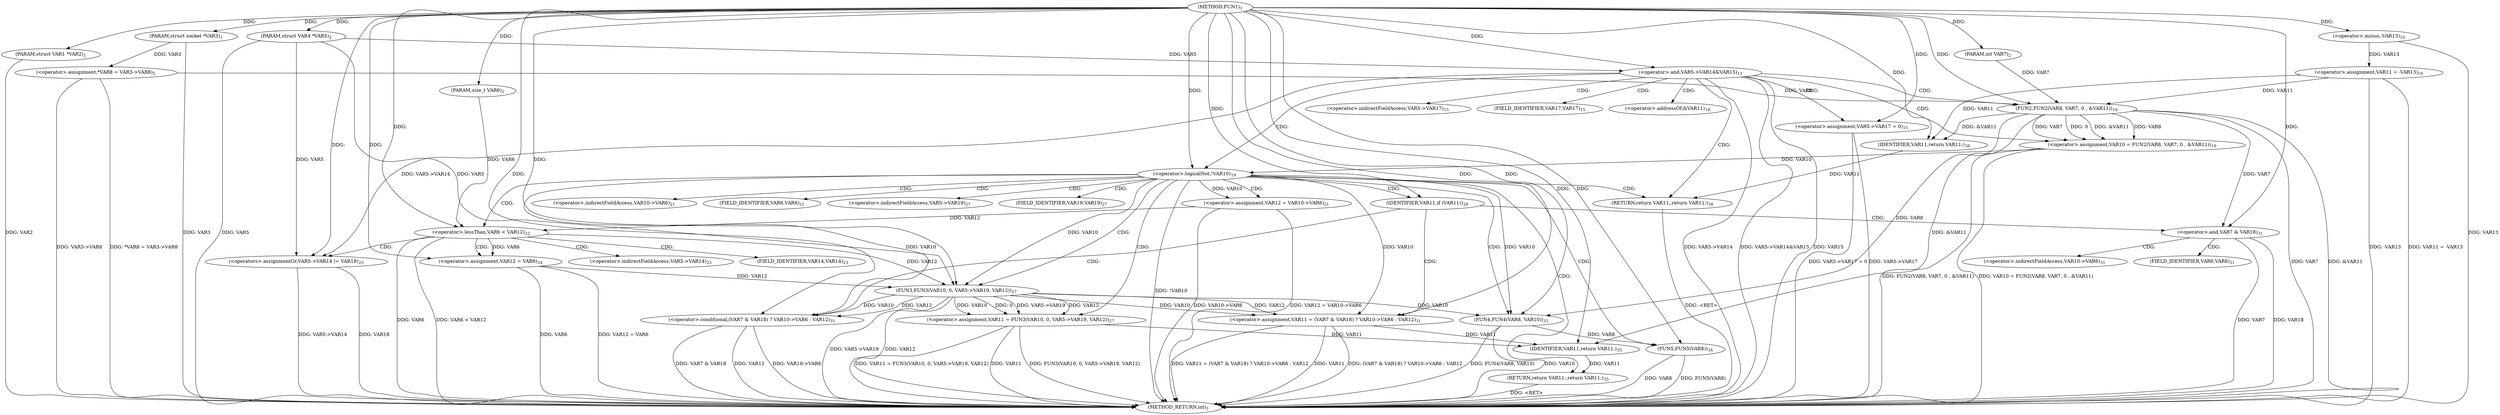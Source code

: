 digraph "FUN1" {  
"8" [label = <(METHOD,FUN1)<SUB>1</SUB>> ]
"106" [label = <(METHOD_RETURN,int)<SUB>1</SUB>> ]
"9" [label = <(PARAM,struct VAR1 *VAR2)<SUB>1</SUB>> ]
"10" [label = <(PARAM,struct socket *VAR3)<SUB>1</SUB>> ]
"11" [label = <(PARAM,struct VAR4 *VAR5)<SUB>2</SUB>> ]
"12" [label = <(PARAM,size_t VAR6)<SUB>2</SUB>> ]
"13" [label = <(PARAM,int VAR7)<SUB>2</SUB>> ]
"16" [label = <(&lt;operator&gt;.assignment,*VAR8 = VAR3-&gt;VAR8)<SUB>5</SUB>> ]
"24" [label = <(&lt;operator&gt;.assignment,VAR11 = -VAR13)<SUB>10</SUB>> ]
"36" [label = <(&lt;operator&gt;.assignment,VAR5-&gt;VAR17 = 0)<SUB>15</SUB>> ]
"41" [label = <(&lt;operator&gt;.assignment,VAR10 = FUN2(VAR8, VAR7, 0 , &amp;VAR11))<SUB>18</SUB>> ]
"54" [label = <(&lt;operator&gt;.assignment,VAR12 = VAR10-&gt;VAR6)<SUB>21</SUB>> ]
"72" [label = <(&lt;operator&gt;.assignment,VAR11 = FUN3(VAR10, 0, VAR5-&gt;VAR19, VAR12))<SUB>27</SUB>> ]
"85" [label = <(&lt;operator&gt;.assignment,VAR11 = (VAR7 &amp; VAR18) ? VAR10-&gt;VAR6 : VAR12)<SUB>31</SUB>> ]
"96" [label = <(FUN4,FUN4(VAR8, VAR10))<SUB>33</SUB>> ]
"99" [label = <(FUN5,FUN5(VAR8))<SUB>34</SUB>> ]
"101" [label = <(RETURN,return VAR11;,return VAR11;)<SUB>35</SUB>> ]
"104" [label = <(RETURN,return VAR11;,return VAR11;)<SUB>38</SUB>> ]
"29" [label = <(&lt;operator&gt;.and,VAR5-&gt;VAR14&amp;VAR15)<SUB>11</SUB>> ]
"50" [label = <(&lt;operator&gt;.logicalNot,!VAR10)<SUB>19</SUB>> ]
"60" [label = <(&lt;operator&gt;.lessThan,VAR6 &lt; VAR12)<SUB>22</SUB>> ]
"82" [label = <(IDENTIFIER,VAR11,if (VAR11))<SUB>28</SUB>> ]
"102" [label = <(IDENTIFIER,VAR11,return VAR11;)<SUB>35</SUB>> ]
"105" [label = <(IDENTIFIER,VAR11,return VAR11;)<SUB>38</SUB>> ]
"26" [label = <(&lt;operator&gt;.minus,-VAR13)<SUB>10</SUB>> ]
"43" [label = <(FUN2,FUN2(VAR8, VAR7, 0 , &amp;VAR11))<SUB>18</SUB>> ]
"64" [label = <(&lt;operators&gt;.assignmentOr,VAR5-&gt;VAR14 |= VAR18)<SUB>23</SUB>> ]
"69" [label = <(&lt;operator&gt;.assignment,VAR12 = VAR6)<SUB>24</SUB>> ]
"74" [label = <(FUN3,FUN3(VAR10, 0, VAR5-&gt;VAR19, VAR12))<SUB>27</SUB>> ]
"87" [label = <(&lt;operator&gt;.conditional,(VAR7 &amp; VAR18) ? VAR10-&gt;VAR6 : VAR12)<SUB>31</SUB>> ]
"88" [label = <(&lt;operator&gt;.and,VAR7 &amp; VAR18)<SUB>31</SUB>> ]
"37" [label = <(&lt;operator&gt;.indirectFieldAccess,VAR5-&gt;VAR17)<SUB>15</SUB>> ]
"56" [label = <(&lt;operator&gt;.indirectFieldAccess,VAR10-&gt;VAR6)<SUB>21</SUB>> ]
"39" [label = <(FIELD_IDENTIFIER,VAR17,VAR17)<SUB>15</SUB>> ]
"47" [label = <(&lt;operator&gt;.addressOf,&amp;VAR11)<SUB>18</SUB>> ]
"58" [label = <(FIELD_IDENTIFIER,VAR6,VAR6)<SUB>21</SUB>> ]
"77" [label = <(&lt;operator&gt;.indirectFieldAccess,VAR5-&gt;VAR19)<SUB>27</SUB>> ]
"91" [label = <(&lt;operator&gt;.indirectFieldAccess,VAR10-&gt;VAR6)<SUB>31</SUB>> ]
"65" [label = <(&lt;operator&gt;.indirectFieldAccess,VAR5-&gt;VAR14)<SUB>23</SUB>> ]
"79" [label = <(FIELD_IDENTIFIER,VAR19,VAR19)<SUB>27</SUB>> ]
"93" [label = <(FIELD_IDENTIFIER,VAR6,VAR6)<SUB>31</SUB>> ]
"67" [label = <(FIELD_IDENTIFIER,VAR14,VAR14)<SUB>23</SUB>> ]
  "101" -> "106"  [ label = "DDG: &lt;RET&gt;"] 
  "104" -> "106"  [ label = "DDG: &lt;RET&gt;"] 
  "9" -> "106"  [ label = "DDG: VAR2"] 
  "10" -> "106"  [ label = "DDG: VAR3"] 
  "11" -> "106"  [ label = "DDG: VAR5"] 
  "16" -> "106"  [ label = "DDG: VAR3-&gt;VAR8"] 
  "16" -> "106"  [ label = "DDG: *VAR8 = VAR3-&gt;VAR8"] 
  "24" -> "106"  [ label = "DDG: -VAR13"] 
  "24" -> "106"  [ label = "DDG: VAR11 = -VAR13"] 
  "29" -> "106"  [ label = "DDG: VAR5-&gt;VAR14"] 
  "29" -> "106"  [ label = "DDG: VAR5-&gt;VAR14&amp;VAR15"] 
  "36" -> "106"  [ label = "DDG: VAR5-&gt;VAR17"] 
  "36" -> "106"  [ label = "DDG: VAR5-&gt;VAR17 = 0"] 
  "43" -> "106"  [ label = "DDG: VAR7"] 
  "43" -> "106"  [ label = "DDG: &amp;VAR11"] 
  "41" -> "106"  [ label = "DDG: FUN2(VAR8, VAR7, 0 , &amp;VAR11)"] 
  "41" -> "106"  [ label = "DDG: VAR10 = FUN2(VAR8, VAR7, 0 , &amp;VAR11)"] 
  "50" -> "106"  [ label = "DDG: !VAR10"] 
  "54" -> "106"  [ label = "DDG: VAR10-&gt;VAR6"] 
  "54" -> "106"  [ label = "DDG: VAR12 = VAR10-&gt;VAR6"] 
  "60" -> "106"  [ label = "DDG: VAR6"] 
  "60" -> "106"  [ label = "DDG: VAR6 &lt; VAR12"] 
  "64" -> "106"  [ label = "DDG: VAR5-&gt;VAR14"] 
  "64" -> "106"  [ label = "DDG: VAR18"] 
  "69" -> "106"  [ label = "DDG: VAR6"] 
  "69" -> "106"  [ label = "DDG: VAR12 = VAR6"] 
  "72" -> "106"  [ label = "DDG: VAR11"] 
  "74" -> "106"  [ label = "DDG: VAR5-&gt;VAR19"] 
  "74" -> "106"  [ label = "DDG: VAR12"] 
  "72" -> "106"  [ label = "DDG: FUN3(VAR10, 0, VAR5-&gt;VAR19, VAR12)"] 
  "72" -> "106"  [ label = "DDG: VAR11 = FUN3(VAR10, 0, VAR5-&gt;VAR19, VAR12)"] 
  "85" -> "106"  [ label = "DDG: VAR11"] 
  "88" -> "106"  [ label = "DDG: VAR7"] 
  "88" -> "106"  [ label = "DDG: VAR18"] 
  "87" -> "106"  [ label = "DDG: VAR7 &amp; VAR18"] 
  "87" -> "106"  [ label = "DDG: VAR12"] 
  "87" -> "106"  [ label = "DDG: VAR10-&gt;VAR6"] 
  "85" -> "106"  [ label = "DDG: (VAR7 &amp; VAR18) ? VAR10-&gt;VAR6 : VAR12"] 
  "85" -> "106"  [ label = "DDG: VAR11 = (VAR7 &amp; VAR18) ? VAR10-&gt;VAR6 : VAR12"] 
  "96" -> "106"  [ label = "DDG: VAR10"] 
  "96" -> "106"  [ label = "DDG: FUN4(VAR8, VAR10)"] 
  "99" -> "106"  [ label = "DDG: VAR8"] 
  "99" -> "106"  [ label = "DDG: FUN5(VAR8)"] 
  "26" -> "106"  [ label = "DDG: VAR13"] 
  "29" -> "106"  [ label = "DDG: VAR15"] 
  "8" -> "9"  [ label = "DDG: "] 
  "8" -> "10"  [ label = "DDG: "] 
  "8" -> "11"  [ label = "DDG: "] 
  "8" -> "12"  [ label = "DDG: "] 
  "8" -> "13"  [ label = "DDG: "] 
  "10" -> "16"  [ label = "DDG: VAR3"] 
  "26" -> "24"  [ label = "DDG: VAR13"] 
  "8" -> "36"  [ label = "DDG: "] 
  "43" -> "41"  [ label = "DDG: VAR8"] 
  "43" -> "41"  [ label = "DDG: VAR7"] 
  "43" -> "41"  [ label = "DDG: 0"] 
  "43" -> "41"  [ label = "DDG: &amp;VAR11"] 
  "50" -> "54"  [ label = "DDG: VAR10"] 
  "74" -> "72"  [ label = "DDG: VAR10"] 
  "74" -> "72"  [ label = "DDG: 0"] 
  "74" -> "72"  [ label = "DDG: VAR5-&gt;VAR19"] 
  "74" -> "72"  [ label = "DDG: VAR12"] 
  "74" -> "85"  [ label = "DDG: VAR10"] 
  "50" -> "85"  [ label = "DDG: VAR10"] 
  "74" -> "85"  [ label = "DDG: VAR12"] 
  "8" -> "85"  [ label = "DDG: "] 
  "102" -> "101"  [ label = "DDG: VAR11"] 
  "105" -> "104"  [ label = "DDG: VAR11"] 
  "8" -> "82"  [ label = "DDG: "] 
  "43" -> "96"  [ label = "DDG: VAR8"] 
  "8" -> "96"  [ label = "DDG: "] 
  "74" -> "96"  [ label = "DDG: VAR10"] 
  "50" -> "96"  [ label = "DDG: VAR10"] 
  "96" -> "99"  [ label = "DDG: VAR8"] 
  "8" -> "99"  [ label = "DDG: "] 
  "43" -> "102"  [ label = "DDG: &amp;VAR11"] 
  "72" -> "102"  [ label = "DDG: VAR11"] 
  "85" -> "102"  [ label = "DDG: VAR11"] 
  "8" -> "102"  [ label = "DDG: "] 
  "43" -> "105"  [ label = "DDG: &amp;VAR11"] 
  "24" -> "105"  [ label = "DDG: VAR11"] 
  "8" -> "105"  [ label = "DDG: "] 
  "8" -> "26"  [ label = "DDG: "] 
  "11" -> "29"  [ label = "DDG: VAR5"] 
  "8" -> "29"  [ label = "DDG: "] 
  "16" -> "43"  [ label = "DDG: VAR8"] 
  "8" -> "43"  [ label = "DDG: "] 
  "13" -> "43"  [ label = "DDG: VAR7"] 
  "24" -> "43"  [ label = "DDG: VAR11"] 
  "41" -> "50"  [ label = "DDG: VAR10"] 
  "8" -> "50"  [ label = "DDG: "] 
  "12" -> "60"  [ label = "DDG: VAR6"] 
  "8" -> "60"  [ label = "DDG: "] 
  "54" -> "60"  [ label = "DDG: VAR12"] 
  "8" -> "64"  [ label = "DDG: "] 
  "60" -> "69"  [ label = "DDG: VAR6"] 
  "8" -> "69"  [ label = "DDG: "] 
  "50" -> "74"  [ label = "DDG: VAR10"] 
  "8" -> "74"  [ label = "DDG: "] 
  "11" -> "74"  [ label = "DDG: VAR5"] 
  "60" -> "74"  [ label = "DDG: VAR12"] 
  "69" -> "74"  [ label = "DDG: VAR12"] 
  "74" -> "87"  [ label = "DDG: VAR10"] 
  "50" -> "87"  [ label = "DDG: VAR10"] 
  "74" -> "87"  [ label = "DDG: VAR12"] 
  "8" -> "87"  [ label = "DDG: "] 
  "11" -> "64"  [ label = "DDG: VAR5"] 
  "29" -> "64"  [ label = "DDG: VAR5-&gt;VAR14"] 
  "43" -> "88"  [ label = "DDG: VAR7"] 
  "8" -> "88"  [ label = "DDG: "] 
  "29" -> "47"  [ label = "CDG: "] 
  "29" -> "37"  [ label = "CDG: "] 
  "29" -> "104"  [ label = "CDG: "] 
  "29" -> "50"  [ label = "CDG: "] 
  "29" -> "43"  [ label = "CDG: "] 
  "29" -> "36"  [ label = "CDG: "] 
  "29" -> "41"  [ label = "CDG: "] 
  "29" -> "39"  [ label = "CDG: "] 
  "50" -> "60"  [ label = "CDG: "] 
  "50" -> "96"  [ label = "CDG: "] 
  "50" -> "77"  [ label = "CDG: "] 
  "50" -> "99"  [ label = "CDG: "] 
  "50" -> "72"  [ label = "CDG: "] 
  "50" -> "56"  [ label = "CDG: "] 
  "50" -> "104"  [ label = "CDG: "] 
  "50" -> "74"  [ label = "CDG: "] 
  "50" -> "82"  [ label = "CDG: "] 
  "50" -> "101"  [ label = "CDG: "] 
  "50" -> "54"  [ label = "CDG: "] 
  "50" -> "79"  [ label = "CDG: "] 
  "50" -> "58"  [ label = "CDG: "] 
  "60" -> "64"  [ label = "CDG: "] 
  "60" -> "69"  [ label = "CDG: "] 
  "60" -> "67"  [ label = "CDG: "] 
  "60" -> "65"  [ label = "CDG: "] 
  "82" -> "85"  [ label = "CDG: "] 
  "82" -> "87"  [ label = "CDG: "] 
  "82" -> "88"  [ label = "CDG: "] 
  "88" -> "91"  [ label = "CDG: "] 
  "88" -> "93"  [ label = "CDG: "] 
}

